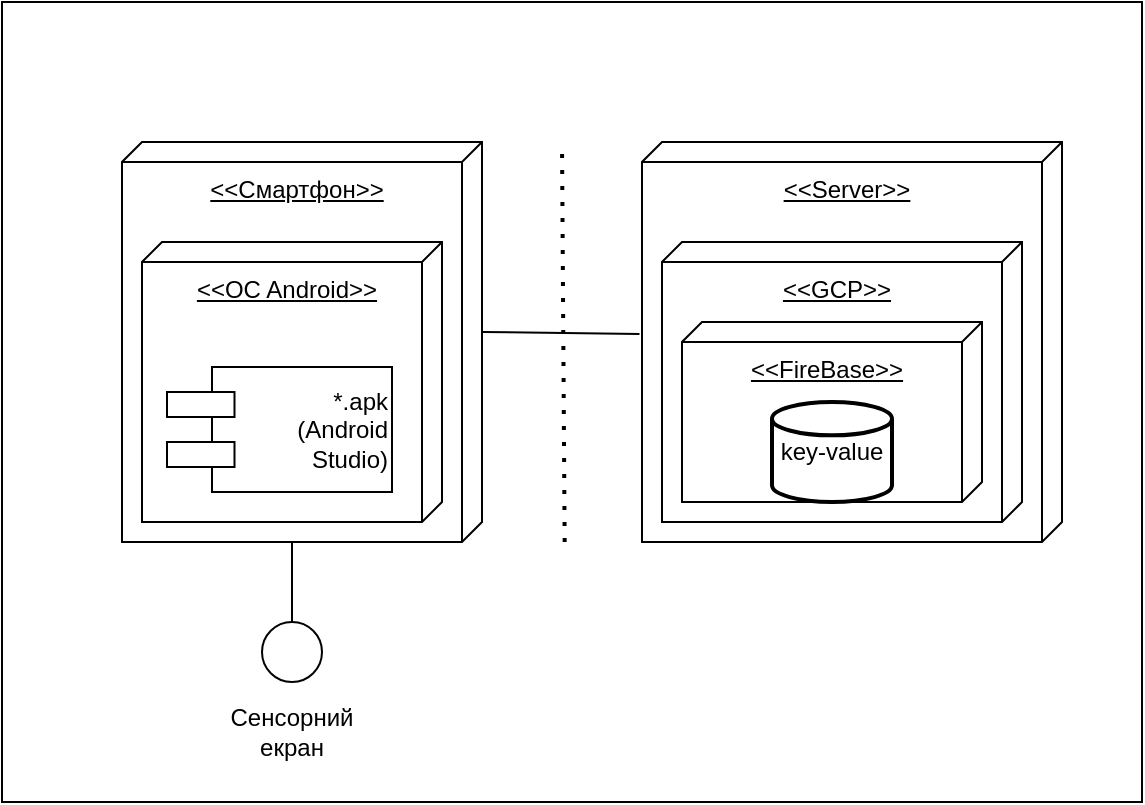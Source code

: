 <mxfile version="22.1.0" type="device">
  <diagram name="Сторінка-1" id="HdkMf-csHkkGVWXqi1Nt">
    <mxGraphModel dx="537" dy="758" grid="1" gridSize="10" guides="1" tooltips="1" connect="1" arrows="1" fold="1" page="1" pageScale="1" pageWidth="827" pageHeight="1169" math="0" shadow="0">
      <root>
        <mxCell id="0" />
        <mxCell id="1" parent="0" />
        <mxCell id="si5BGNmdZ8wJbr5AZOZr-1" value="" style="rounded=0;whiteSpace=wrap;html=1;" parent="1" vertex="1">
          <mxGeometry x="50" y="130" width="570" height="400" as="geometry" />
        </mxCell>
        <mxCell id="SxUi8WEkodUFzkZ-TZNS-1" value="&lt;u&gt;&amp;lt;&amp;lt;Смартфон&amp;gt;&amp;gt;&lt;/u&gt;" style="verticalAlign=top;align=center;shape=cube;size=10;direction=south;fontStyle=0;html=1;boundedLbl=1;spacingLeft=5;whiteSpace=wrap;" parent="1" vertex="1">
          <mxGeometry x="110" y="200" width="180" height="200" as="geometry" />
        </mxCell>
        <mxCell id="SxUi8WEkodUFzkZ-TZNS-2" value="&lt;u&gt;&amp;lt;&amp;lt;OC Android&amp;gt;&amp;gt;&lt;/u&gt;" style="verticalAlign=top;align=center;shape=cube;size=10;direction=south;html=1;boundedLbl=1;spacingLeft=5;whiteSpace=wrap;" parent="SxUi8WEkodUFzkZ-TZNS-1" vertex="1">
          <mxGeometry width="150" height="140" relative="1" as="geometry">
            <mxPoint x="10" y="50" as="offset" />
          </mxGeometry>
        </mxCell>
        <mxCell id="SxUi8WEkodUFzkZ-TZNS-4" value="*.apk&lt;br&gt;(Android&lt;br&gt;Studio)" style="rounded=0;whiteSpace=wrap;html=1;align=right;" parent="SxUi8WEkodUFzkZ-TZNS-1" vertex="1">
          <mxGeometry x="45" y="112.5" width="90" height="62.5" as="geometry" />
        </mxCell>
        <mxCell id="SxUi8WEkodUFzkZ-TZNS-5" value="" style="rounded=0;whiteSpace=wrap;html=1;" parent="SxUi8WEkodUFzkZ-TZNS-1" vertex="1">
          <mxGeometry x="22.5" y="125" width="33.75" height="12.5" as="geometry" />
        </mxCell>
        <mxCell id="SxUi8WEkodUFzkZ-TZNS-6" value="" style="rounded=0;whiteSpace=wrap;html=1;" parent="SxUi8WEkodUFzkZ-TZNS-1" vertex="1">
          <mxGeometry x="22.5" y="150" width="33.75" height="12.5" as="geometry" />
        </mxCell>
        <mxCell id="SxUi8WEkodUFzkZ-TZNS-7" value="" style="endArrow=none;dashed=1;html=1;dashPattern=1 3;strokeWidth=2;rounded=0;" parent="1" edge="1">
          <mxGeometry width="50" height="50" relative="1" as="geometry">
            <mxPoint x="331.333" y="400" as="sourcePoint" />
            <mxPoint x="330" y="200" as="targetPoint" />
          </mxGeometry>
        </mxCell>
        <mxCell id="SxUi8WEkodUFzkZ-TZNS-8" value="&lt;u&gt;&amp;lt;&amp;lt;Server&amp;gt;&amp;gt;&lt;/u&gt;" style="verticalAlign=top;align=center;shape=cube;size=10;direction=south;fontStyle=0;html=1;boundedLbl=1;spacingLeft=5;whiteSpace=wrap;" parent="1" vertex="1">
          <mxGeometry x="370" y="200" width="210" height="200" as="geometry" />
        </mxCell>
        <mxCell id="SxUi8WEkodUFzkZ-TZNS-9" value="&lt;u&gt;&amp;lt;&amp;lt;GCP&amp;gt;&amp;gt;&lt;/u&gt;" style="verticalAlign=top;align=center;shape=cube;size=10;direction=south;html=1;boundedLbl=1;spacingLeft=5;whiteSpace=wrap;" parent="SxUi8WEkodUFzkZ-TZNS-8" vertex="1">
          <mxGeometry width="180" height="140" relative="1" as="geometry">
            <mxPoint x="10" y="50" as="offset" />
          </mxGeometry>
        </mxCell>
        <mxCell id="SxUi8WEkodUFzkZ-TZNS-12" value="&lt;u&gt;&amp;lt;&amp;lt;FireBase&amp;gt;&amp;gt;&lt;/u&gt;" style="verticalAlign=top;align=center;shape=cube;size=10;direction=south;html=1;boundedLbl=1;spacingLeft=5;whiteSpace=wrap;" parent="SxUi8WEkodUFzkZ-TZNS-8" vertex="1">
          <mxGeometry x="20" y="90" width="150" height="90" as="geometry" />
        </mxCell>
        <mxCell id="SxUi8WEkodUFzkZ-TZNS-15" value="key-value" style="strokeWidth=2;html=1;shape=mxgraph.flowchart.database;whiteSpace=wrap;" parent="SxUi8WEkodUFzkZ-TZNS-8" vertex="1">
          <mxGeometry x="65" y="130" width="60" height="50" as="geometry" />
        </mxCell>
        <mxCell id="SxUi8WEkodUFzkZ-TZNS-10" value="" style="endArrow=none;html=1;rounded=0;exitX=0;exitY=0;exitDx=95;exitDy=0;exitPerimeter=0;entryX=0.48;entryY=1.006;entryDx=0;entryDy=0;entryPerimeter=0;" parent="1" source="SxUi8WEkodUFzkZ-TZNS-1" target="SxUi8WEkodUFzkZ-TZNS-8" edge="1">
          <mxGeometry width="50" height="50" relative="1" as="geometry">
            <mxPoint x="430" y="390" as="sourcePoint" />
            <mxPoint x="480" y="340" as="targetPoint" />
          </mxGeometry>
        </mxCell>
        <mxCell id="SxUi8WEkodUFzkZ-TZNS-16" value="" style="ellipse;whiteSpace=wrap;html=1;aspect=fixed;" parent="1" vertex="1">
          <mxGeometry x="180" y="440" width="30" height="30" as="geometry" />
        </mxCell>
        <mxCell id="SxUi8WEkodUFzkZ-TZNS-17" value="" style="endArrow=none;html=1;rounded=0;exitX=0.5;exitY=0;exitDx=0;exitDy=0;entryX=0;entryY=0;entryDx=200;entryDy=95;entryPerimeter=0;" parent="1" source="SxUi8WEkodUFzkZ-TZNS-16" target="SxUi8WEkodUFzkZ-TZNS-1" edge="1">
          <mxGeometry width="50" height="50" relative="1" as="geometry">
            <mxPoint x="430" y="390" as="sourcePoint" />
            <mxPoint x="480" y="340" as="targetPoint" />
          </mxGeometry>
        </mxCell>
        <mxCell id="SxUi8WEkodUFzkZ-TZNS-18" value="Сенсорний екран" style="text;html=1;strokeColor=none;fillColor=none;align=center;verticalAlign=middle;whiteSpace=wrap;rounded=0;" parent="1" vertex="1">
          <mxGeometry x="165" y="480" width="60" height="30" as="geometry" />
        </mxCell>
      </root>
    </mxGraphModel>
  </diagram>
</mxfile>
